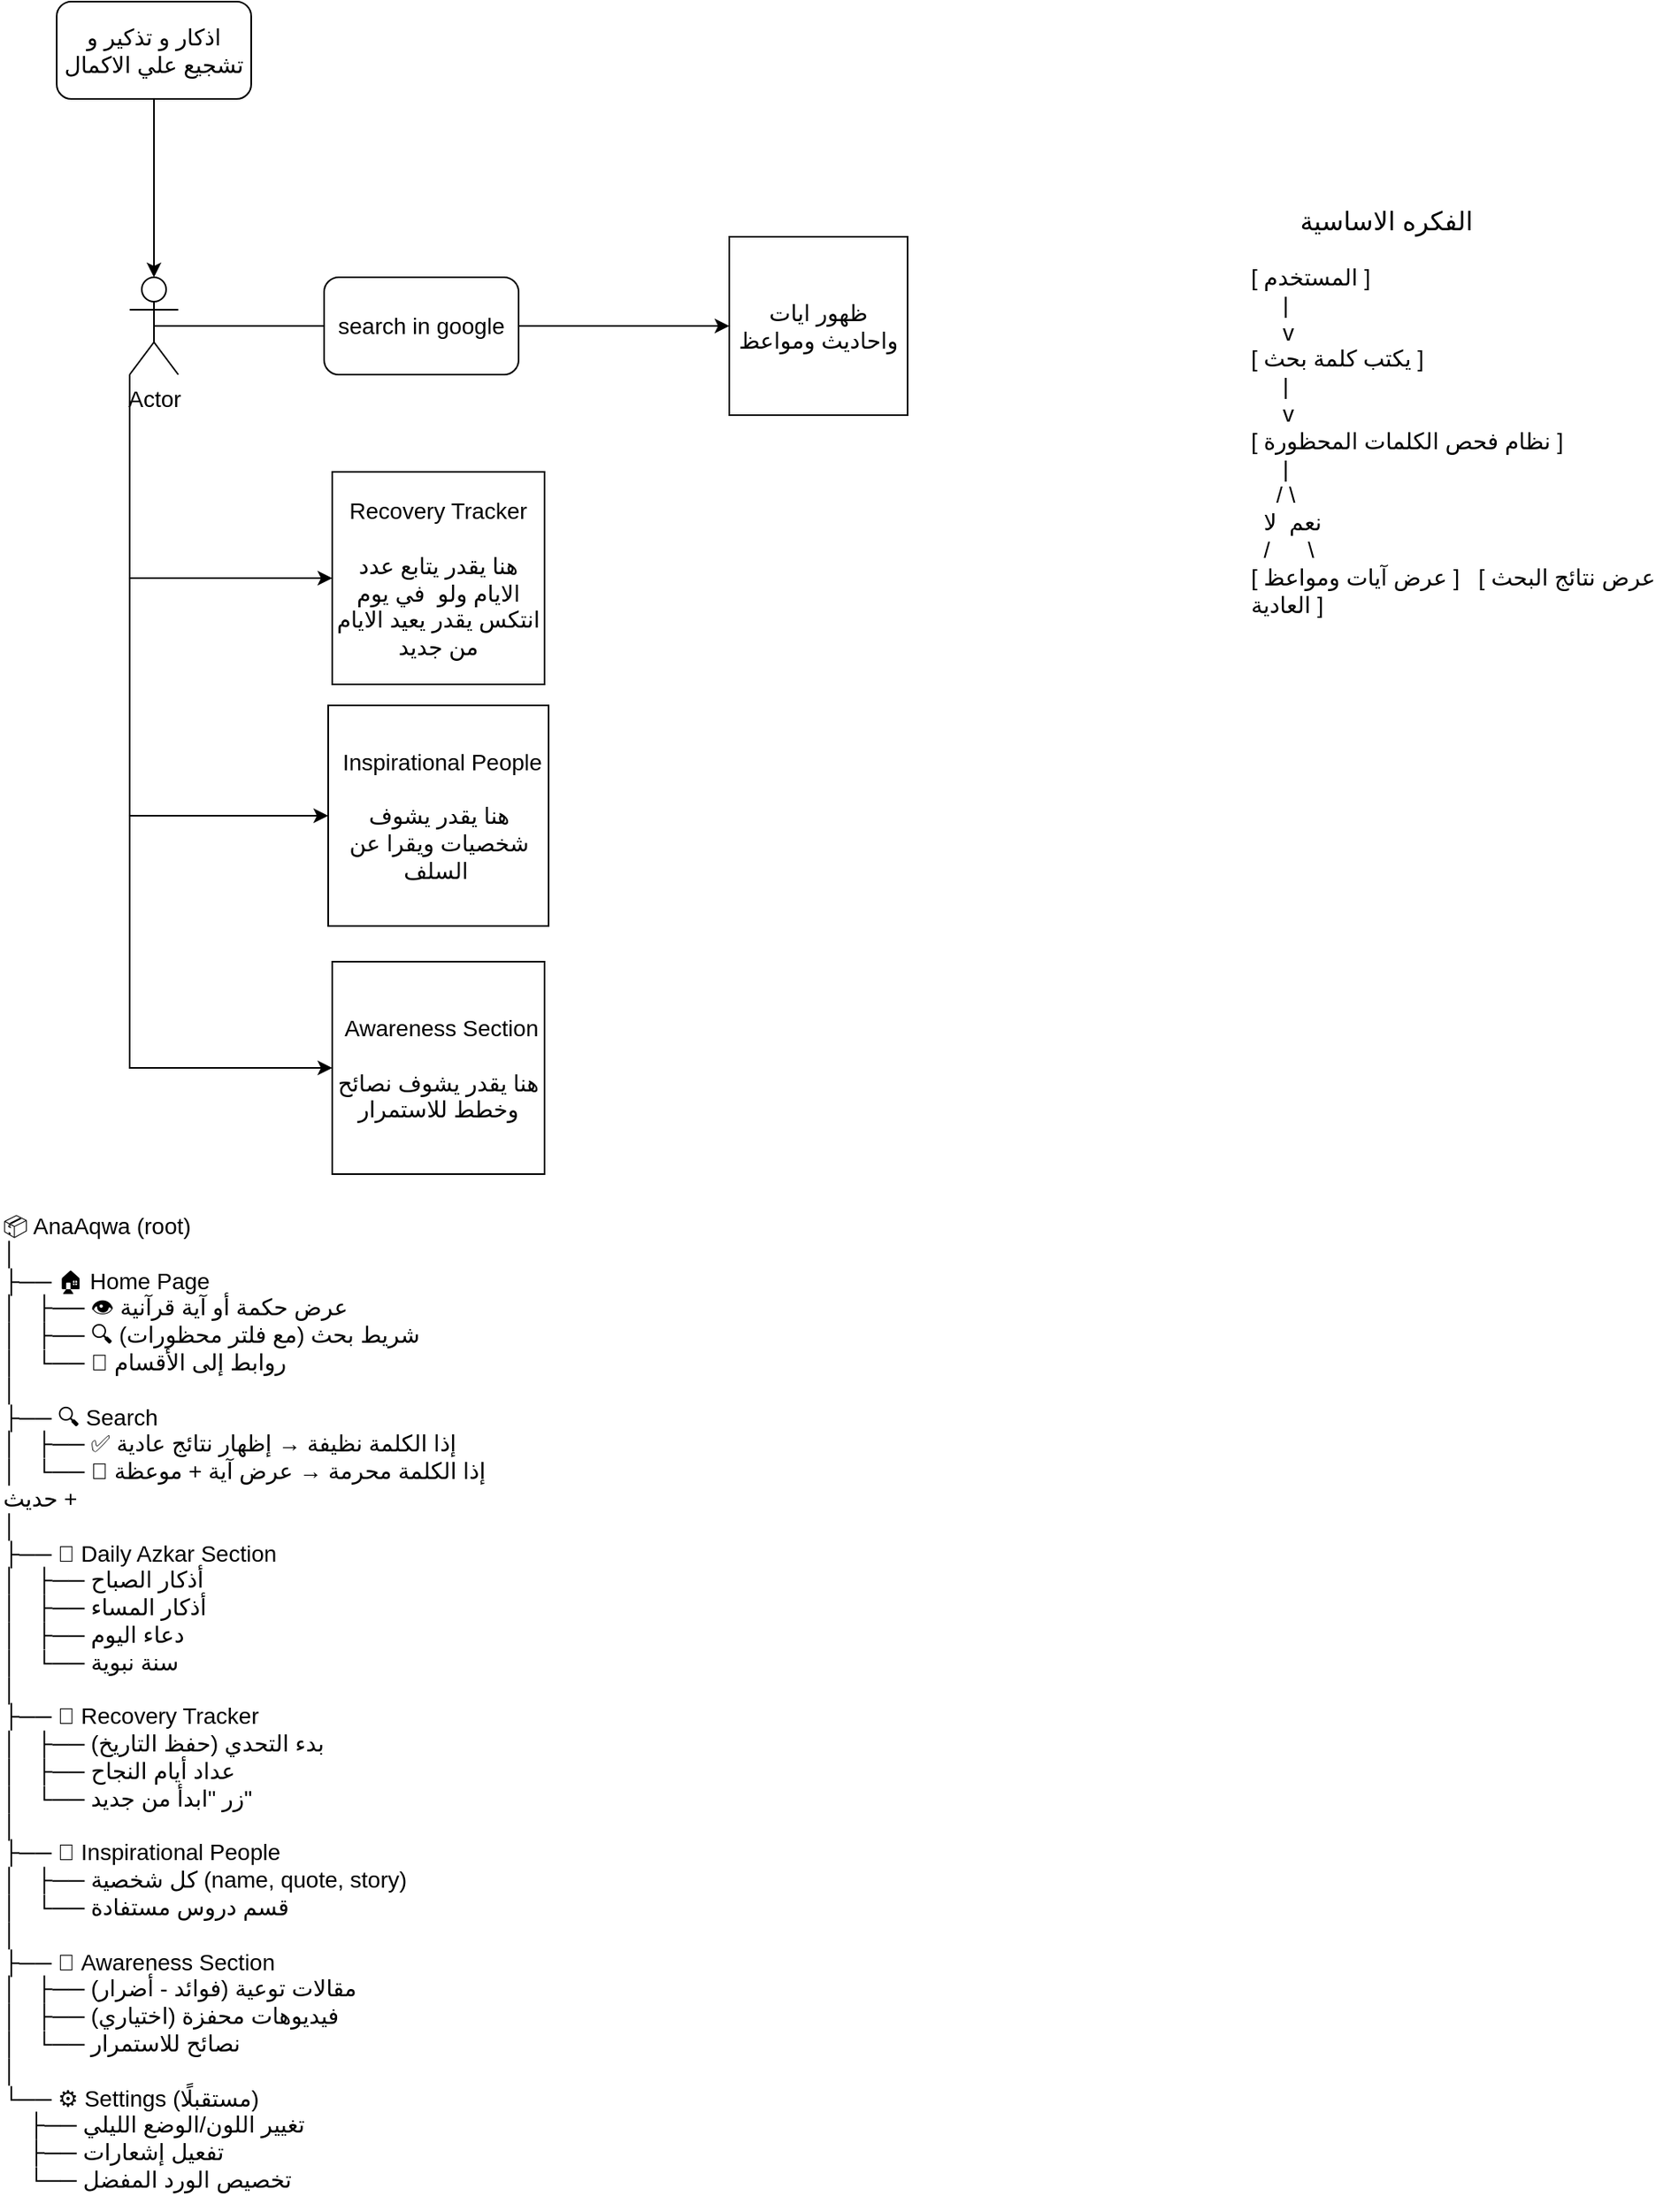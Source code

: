 <mxfile version="27.0.5">
  <diagram name="Page-1" id="mAeZYz3uHxk3xn1qdCau">
    <mxGraphModel dx="1213" dy="604" grid="1" gridSize="14" guides="1" tooltips="1" connect="1" arrows="1" fold="1" page="1" pageScale="1" pageWidth="850" pageHeight="1100" math="0" shadow="0">
      <root>
        <mxCell id="0" />
        <mxCell id="1" parent="0" />
        <mxCell id="cnfd4g1KJLZDE4JIrTzS-16" style="edgeStyle=orthogonalEdgeStyle;rounded=0;orthogonalLoop=1;jettySize=auto;html=1;exitX=0;exitY=1;exitDx=0;exitDy=0;exitPerimeter=0;entryX=0;entryY=0.5;entryDx=0;entryDy=0;fontSize=14;" parent="1" source="cnfd4g1KJLZDE4JIrTzS-1" target="cnfd4g1KJLZDE4JIrTzS-14" edge="1">
          <mxGeometry relative="1" as="geometry" />
        </mxCell>
        <mxCell id="cnfd4g1KJLZDE4JIrTzS-18" style="edgeStyle=orthogonalEdgeStyle;rounded=0;orthogonalLoop=1;jettySize=auto;html=1;exitX=0;exitY=1;exitDx=0;exitDy=0;exitPerimeter=0;entryX=0;entryY=0.5;entryDx=0;entryDy=0;fontSize=14;" parent="1" source="cnfd4g1KJLZDE4JIrTzS-1" target="cnfd4g1KJLZDE4JIrTzS-17" edge="1">
          <mxGeometry relative="1" as="geometry" />
        </mxCell>
        <mxCell id="cnfd4g1KJLZDE4JIrTzS-19" style="edgeStyle=orthogonalEdgeStyle;rounded=0;orthogonalLoop=1;jettySize=auto;html=1;exitX=0;exitY=1;exitDx=0;exitDy=0;exitPerimeter=0;entryX=0;entryY=0.5;entryDx=0;entryDy=0;fontSize=14;" parent="1" source="cnfd4g1KJLZDE4JIrTzS-1" target="cnfd4g1KJLZDE4JIrTzS-12" edge="1">
          <mxGeometry relative="1" as="geometry" />
        </mxCell>
        <mxCell id="cnfd4g1KJLZDE4JIrTzS-1" value="Actor" style="shape=umlActor;verticalLabelPosition=bottom;verticalAlign=top;html=1;outlineConnect=0;fontSize=14;" parent="1" vertex="1">
          <mxGeometry x="80" y="250" width="30" height="60" as="geometry" />
        </mxCell>
        <mxCell id="cnfd4g1KJLZDE4JIrTzS-2" value="ظهور ايات واحاديث ومواعظ" style="whiteSpace=wrap;html=1;aspect=fixed;fontSize=14;" parent="1" vertex="1">
          <mxGeometry x="450" y="225" width="110" height="110" as="geometry" />
        </mxCell>
        <mxCell id="cnfd4g1KJLZDE4JIrTzS-6" style="edgeStyle=orthogonalEdgeStyle;rounded=0;orthogonalLoop=1;jettySize=auto;html=1;entryX=0;entryY=0.5;entryDx=0;entryDy=0;fontSize=14;" parent="1" source="cnfd4g1KJLZDE4JIrTzS-3" target="cnfd4g1KJLZDE4JIrTzS-2" edge="1">
          <mxGeometry relative="1" as="geometry" />
        </mxCell>
        <mxCell id="cnfd4g1KJLZDE4JIrTzS-3" value="search in google" style="rounded=1;whiteSpace=wrap;html=1;fontSize=14;" parent="1" vertex="1">
          <mxGeometry x="200" y="250" width="120" height="60" as="geometry" />
        </mxCell>
        <mxCell id="cnfd4g1KJLZDE4JIrTzS-4" value="" style="endArrow=none;html=1;rounded=0;exitX=0.5;exitY=0.5;exitDx=0;exitDy=0;exitPerimeter=0;entryX=0;entryY=0.5;entryDx=0;entryDy=0;fontSize=14;" parent="1" source="cnfd4g1KJLZDE4JIrTzS-1" target="cnfd4g1KJLZDE4JIrTzS-3" edge="1">
          <mxGeometry width="50" height="50" relative="1" as="geometry">
            <mxPoint x="400" y="340" as="sourcePoint" />
            <mxPoint x="450" y="290" as="targetPoint" />
            <Array as="points">
              <mxPoint x="200" y="280" />
            </Array>
          </mxGeometry>
        </mxCell>
        <mxCell id="cnfd4g1KJLZDE4JIrTzS-7" value="اذكار و تذكير و تشجيع علي الاكمال" style="rounded=1;whiteSpace=wrap;html=1;fontSize=14;" parent="1" vertex="1">
          <mxGeometry x="35" y="80" width="120" height="60" as="geometry" />
        </mxCell>
        <mxCell id="cnfd4g1KJLZDE4JIrTzS-10" value="📦 AnaAqwa (root)&#xa;│&#xa;├── 🏠 Home Page&#xa;│   ├── 👁️ عرض حكمة أو آية قرآنية&#xa;│   ├── 🔍 شريط بحث (مع فلتر محظورات)&#xa;│   └── 🔗 روابط إلى الأقسام&#xa;│&#xa;├── 🔍 Search&#xa;│   ├── ✅ إذا الكلمة نظيفة → إظهار نتائج عادية&#xa;│   └── 🚫 إذا الكلمة محرمة → عرض آية + موعظة + حديث&#xa;│&#xa;├── 📿 Daily Azkar Section&#xa;│   ├── أذكار الصباح&#xa;│   ├── أذكار المساء&#xa;│   ├── دعاء اليوم&#xa;│   └── سنة نبوية&#xa;│&#xa;├── 📅 Recovery Tracker&#xa;│   ├── بدء التحدي (حفظ التاريخ)&#xa;│   ├── عداد أيام النجاح&#xa;│   └── زر &quot;ابدأ من جديد&quot;&#xa;│&#xa;├── 🧕 Inspirational People&#xa;│   ├── كل شخصية (name, quote, story)&#xa;│   └── قسم دروس مستفادة&#xa;│&#xa;├── 📖 Awareness Section&#xa;│   ├── مقالات توعية (فوائد - أضرار)&#xa;│   ├── فيديوهات محفزة (اختياري)&#xa;│   └── نصائح للاستمرار&#xa;│&#xa;└── ⚙️ Settings (مستقبلًا)&#xa;    ├── تغيير اللون/الوضع الليلي&#xa;    ├── تفعيل إشعارات&#xa;    └── تخصيص الورد المفضل" style="text;whiteSpace=wrap;fontSize=14;" parent="1" vertex="1">
          <mxGeometry y="820" width="300" height="622" as="geometry" />
        </mxCell>
        <mxCell id="cnfd4g1KJLZDE4JIrTzS-11" style="edgeStyle=orthogonalEdgeStyle;rounded=0;orthogonalLoop=1;jettySize=auto;html=1;entryX=0.5;entryY=0;entryDx=0;entryDy=0;entryPerimeter=0;fontSize=14;" parent="1" source="cnfd4g1KJLZDE4JIrTzS-7" target="cnfd4g1KJLZDE4JIrTzS-1" edge="1">
          <mxGeometry relative="1" as="geometry" />
        </mxCell>
        <mxCell id="cnfd4g1KJLZDE4JIrTzS-12" value="&lt;span style=&quot;text-align: left;&quot;&gt;Recovery Tracker&lt;/span&gt;&lt;div&gt;&lt;span style=&quot;text-align: left;&quot;&gt;&lt;br&gt;&lt;/span&gt;&lt;/div&gt;&lt;div&gt;&lt;span style=&quot;text-align: left;&quot;&gt;هنا يقدر يتابع عدد الايام ولو&amp;nbsp; في يوم انتكس يقدر يعيد الايام من جديد&lt;/span&gt;&lt;/div&gt;" style="whiteSpace=wrap;html=1;aspect=fixed;fontSize=14;" parent="1" vertex="1">
          <mxGeometry x="205" y="370" width="131" height="131" as="geometry" />
        </mxCell>
        <mxCell id="cnfd4g1KJLZDE4JIrTzS-14" value="&lt;div&gt;&lt;span style=&quot;text-align: left;&quot;&gt;&amp;nbsp;Inspirational People&lt;/span&gt;&lt;span style=&quot;text-align: left;&quot;&gt;&lt;/span&gt;&lt;/div&gt;&lt;div&gt;&lt;br&gt;&lt;/div&gt;&lt;div&gt;هنا يقدر يشوف شخصيات ويقرا عن السلف&amp;nbsp;&lt;/div&gt;" style="whiteSpace=wrap;html=1;aspect=fixed;fontSize=14;" parent="1" vertex="1">
          <mxGeometry x="202.5" y="514" width="136" height="136" as="geometry" />
        </mxCell>
        <mxCell id="cnfd4g1KJLZDE4JIrTzS-17" value="&lt;div&gt;&lt;span style=&quot;text-align: left;&quot;&gt;&amp;nbsp;Awareness Section&lt;/span&gt;&lt;/div&gt;&lt;div&gt;&lt;br&gt;&lt;/div&gt;&lt;div&gt;هنا يقدر يشوف نصائح وخطط للاستمرار&lt;/div&gt;" style="whiteSpace=wrap;html=1;aspect=fixed;fontSize=14;" parent="1" vertex="1">
          <mxGeometry x="205" y="672" width="131" height="131" as="geometry" />
        </mxCell>
        <mxCell id="cnfd4g1KJLZDE4JIrTzS-20" value="[ المستخدم ] &#xa;     |&#xa;     v&#xa;[ يكتب كلمة بحث ]&#xa;     |&#xa;     v&#xa;[ نظام فحص الكلمات المحظورة ]&#xa;     |&#xa;    / \&#xa;  نعم  لا&#xa;  /      \&#xa;[ عرض آيات ومواعظ ]   [ عرض نتائج البحث العادية ]" style="text;whiteSpace=wrap;fontSize=14;" parent="1" vertex="1">
          <mxGeometry x="770" y="235" width="265" height="200" as="geometry" />
        </mxCell>
        <mxCell id="cnfd4g1KJLZDE4JIrTzS-21" value="&lt;font style=&quot;font-size: 16px;&quot;&gt;الفكره الاساسية&lt;/font&gt;" style="text;html=1;align=center;verticalAlign=middle;resizable=0;points=[];autosize=1;strokeColor=none;fillColor=none;fontSize=14;" parent="1" vertex="1">
          <mxGeometry x="799" y="201" width="112" height="28" as="geometry" />
        </mxCell>
      </root>
    </mxGraphModel>
  </diagram>
</mxfile>
